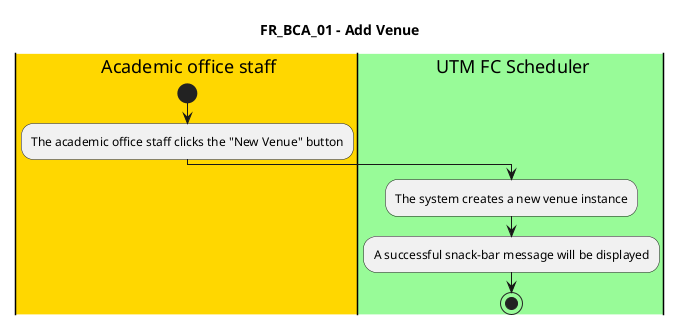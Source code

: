 @startuml FR_BCA_01
title FR_BCA_01 - Add Venue


|#gold|eu| Academic office staff
|#palegreen|sys| UTM FC Scheduler

|eu|
start
:The academic office staff clicks the "New Venue" button;

|sys|
:The system creates a new venue instance;
:A successful snack-bar message will be displayed;

stop

@enduml
